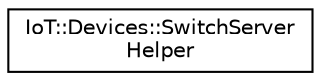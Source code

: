 digraph "Graphical Class Hierarchy"
{
 // LATEX_PDF_SIZE
  edge [fontname="Helvetica",fontsize="10",labelfontname="Helvetica",labelfontsize="10"];
  node [fontname="Helvetica",fontsize="10",shape=record];
  rankdir="LR";
  Node0 [label="IoT::Devices::SwitchServer\lHelper",height=0.2,width=0.4,color="black", fillcolor="white", style="filled",URL="$classIoT_1_1Devices_1_1SwitchServerHelper.html",tooltip=" "];
}
